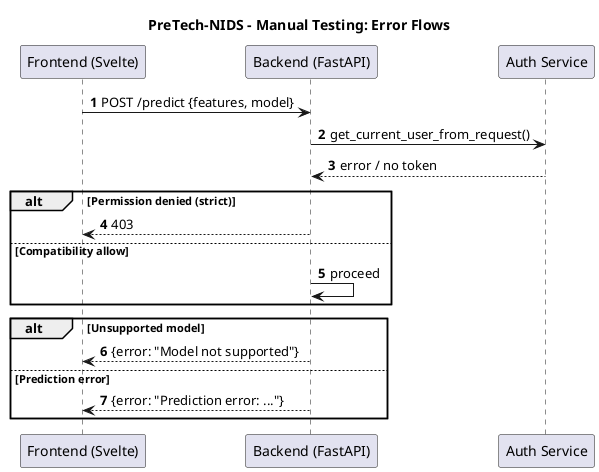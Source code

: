 @startuml
title PreTech-NIDS - Manual Testing: Error Flows
hide circle
autonumber

participant FE as "Frontend (Svelte)"
participant BE as "Backend (FastAPI)"
participant AUTH as "Auth Service"

FE -> BE : POST /predict {features, model}
BE -> AUTH : get_current_user_from_request()
AUTH --> BE : error / no token
alt Permission denied (strict)
  BE --> FE : 403
else Compatibility allow
  BE -> BE : proceed
end

alt Unsupported model
  BE --> FE : {error: "Model not supported"}
else Prediction error
  BE --> FE : {error: "Prediction error: ..."}
end
@enduml


